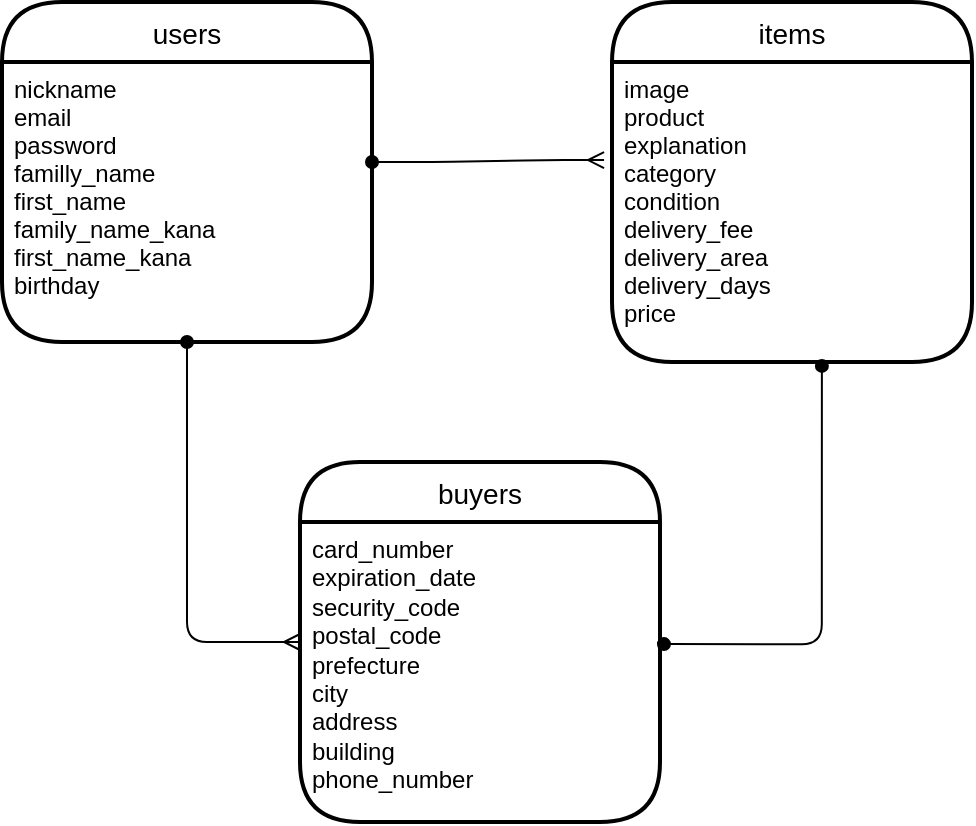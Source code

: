 <mxfile version="13.10.0" type="embed">
    <diagram id="7KmZ5iQ8GtDLniOEApCb" name="ページ1">
        <mxGraphModel dx="979" dy="556" grid="1" gridSize="10" guides="1" tooltips="1" connect="1" arrows="1" fold="1" page="1" pageScale="1" pageWidth="827" pageHeight="1169" math="0" shadow="0">
            <root>
                <mxCell id="0"/>
                <mxCell id="1" parent="0"/>
                <mxCell id="6" value="users" style="swimlane;childLayout=stackLayout;horizontal=1;startSize=30;horizontalStack=0;rounded=1;fontSize=14;fontStyle=0;strokeWidth=2;resizeParent=0;resizeLast=1;shadow=0;dashed=0;align=center;arcSize=38;" parent="1" vertex="1">
                    <mxGeometry x="75" y="40" width="185" height="170" as="geometry"/>
                </mxCell>
                <mxCell id="7" value="nickname&#10;email&#10;password&#10;familly_name&#10;first_name&#10;family_name_kana&#10;first_name_kana&#10;birthday" style="align=left;strokeColor=none;fillColor=none;spacingLeft=4;fontSize=12;verticalAlign=top;resizable=0;rotatable=0;part=1;" parent="6" vertex="1">
                    <mxGeometry y="30" width="185" height="140" as="geometry"/>
                </mxCell>
                <mxCell id="33" style="edgeStyle=orthogonalEdgeStyle;curved=0;rounded=1;sketch=0;orthogonalLoop=1;jettySize=auto;html=1;entryX=0.583;entryY=1.013;entryDx=0;entryDy=0;entryPerimeter=0;exitX=1.011;exitY=0.407;exitDx=0;exitDy=0;exitPerimeter=0;startArrow=oval;startFill=1;endArrow=oval;endFill=1;" edge="1" parent="1" source="15" target="18">
                    <mxGeometry relative="1" as="geometry">
                        <Array as="points">
                            <mxPoint x="485" y="361"/>
                        </Array>
                    </mxGeometry>
                </mxCell>
                <mxCell id="14" value="buyers" style="swimlane;childLayout=stackLayout;horizontal=1;startSize=30;horizontalStack=0;rounded=1;fontSize=14;fontStyle=0;strokeWidth=2;resizeParent=0;resizeLast=1;shadow=0;dashed=0;align=center;arcSize=38;" vertex="1" parent="1">
                    <mxGeometry x="224" y="270" width="180" height="180" as="geometry"/>
                </mxCell>
                <mxCell id="15" value="card_number&#10;expiration_date&#10;security_code&#10;postal_code&#10;prefecture&#10;city&#10;address&#10;building&#10;phone_number&#10;" style="align=left;strokeColor=none;fillColor=none;spacingLeft=4;fontSize=12;verticalAlign=top;resizable=0;rotatable=0;part=1;whiteSpace=wrap;" vertex="1" parent="14">
                    <mxGeometry y="30" width="180" height="150" as="geometry"/>
                </mxCell>
                <mxCell id="17" value="items" style="swimlane;childLayout=stackLayout;horizontal=1;startSize=30;horizontalStack=0;rounded=1;fontSize=14;fontStyle=0;strokeWidth=2;resizeParent=0;resizeLast=1;shadow=0;dashed=0;align=center;arcSize=38;" vertex="1" parent="1">
                    <mxGeometry x="380" y="40" width="180" height="180" as="geometry"/>
                </mxCell>
                <mxCell id="18" value="image&#10;product&#10;explanation&#10;category&#10;condition&#10;delivery_fee&#10;delivery_area&#10;delivery_days&#10;price&#10;" style="align=left;strokeColor=none;fillColor=none;spacingLeft=4;fontSize=12;verticalAlign=top;resizable=0;rotatable=0;part=1;" vertex="1" parent="17">
                    <mxGeometry y="30" width="180" height="150" as="geometry"/>
                </mxCell>
                <mxCell id="27" value="" style="edgeStyle=entityRelationEdgeStyle;fontSize=12;html=1;endArrow=ERmany;entryX=-0.022;entryY=0.327;entryDx=0;entryDy=0;entryPerimeter=0;startArrow=oval;startFill=1;" edge="1" parent="1" target="18">
                    <mxGeometry width="100" height="100" relative="1" as="geometry">
                        <mxPoint x="260" y="120" as="sourcePoint"/>
                        <mxPoint x="370" y="120" as="targetPoint"/>
                    </mxGeometry>
                </mxCell>
                <mxCell id="34" style="edgeStyle=orthogonalEdgeStyle;curved=0;rounded=1;sketch=0;orthogonalLoop=1;jettySize=auto;html=1;entryX=0;entryY=0.5;entryDx=0;entryDy=0;startArrow=oval;startFill=1;endArrow=ERmany;endFill=0;" edge="1" parent="1" source="7" target="14">
                    <mxGeometry relative="1" as="geometry"/>
                </mxCell>
            </root>
        </mxGraphModel>
    </diagram>
</mxfile>